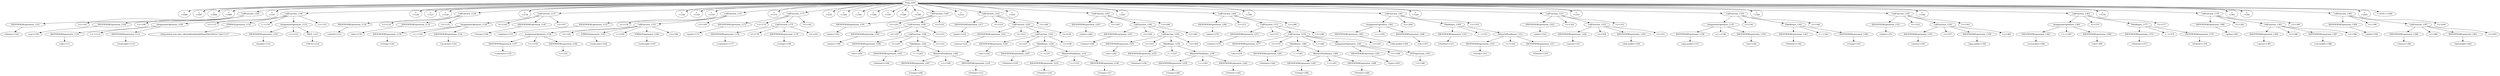 digraph {

"Prog_1095"->"<
>1096";
"Prog_1095"->"<
>1097";
"Prog_1095"->"<
>1098";
"Prog_1095"->"<
>1099";
"Prog_1095"->"CallFunction_1100";
"CallFunction_1100"->"IDENTIFIERExpression_1101";
"IDENTIFIERExpression_1101"->"<library>1102";
"CallFunction_1100"->"<(>1103";
"CallFunction_1100"->"IDENTIFIERExpression_1104";
"IDENTIFIERExpression_1104"->"<car>1105";
"CallFunction_1100"->"<)>1106";
"Prog_1095"->"<
>1107";
"Prog_1095"->"CallFunction_1108";
"CallFunction_1108"->"AssignmentOpetators_1109";
"AssignmentOpetators_1109"->"IDENTIFIERExpression_1110";
"IDENTIFIERExpression_1110"->"<dat>1111";
"AssignmentOpetators_1109"->"<<->1112";
"AssignmentOpetators_1109"->"IDENTIFIERExpression_1113";
"IDENTIFIERExpression_1113"->"<read.table>1114";
"CallFunction_1108"->"<(>1115";
"CallFunction_1108"->"STRINGExpression_1116";
"STRINGExpression_1116"->"<http://www.uvm.edu/~dhowell/methods8/DataFiles/Tab16-7.dat>1117";
"CallFunction_1108"->"<,>1118";
"CallFunction_1108"->"AssignmentOpetators_1119";
"AssignmentOpetators_1119"->"IDENTIFIERExpression_1120";
"IDENTIFIERExpression_1120"->"<header>1121";
"AssignmentOpetators_1119"->"<=>1122";
"AssignmentOpetators_1119"->"TRUE_1123";
"TRUE_1123"->"<TRUE>1124";
"CallFunction_1108"->"<)>1125";
"Prog_1095"->"<
>1126";
"Prog_1095"->"<
>1127";
"Prog_1095"->"<
>1128";
"Prog_1095"->"CallFunction_1129";
"CallFunction_1129"->"IDENTIFIERExpression_1130";
"IDENTIFIERExpression_1130"->"<attach>1131";
"CallFunction_1129"->"<(>1132";
"CallFunction_1129"->"IDENTIFIERExpression_1133";
"IDENTIFIERExpression_1133"->"<dat>1134";
"CallFunction_1129"->"<)>1135";
"Prog_1095"->"<
>1136";
"Prog_1095"->"CallFunction_1137";
"CallFunction_1137"->"AssignmentOpetators_1138";
"AssignmentOpetators_1138"->"IDENTIFIERExpression_1139";
"IDENTIFIERExpression_1139"->"<Group>1140";
"AssignmentOpetators_1138"->"<<->1141";
"AssignmentOpetators_1138"->"IDENTIFIERExpression_1142";
"IDENTIFIERExpression_1142"->"<as.factor>1143";
"CallFunction_1137"->"<(>1144";
"CallFunction_1137"->"IDENTIFIERExpression_1145";
"IDENTIFIERExpression_1145"->"<Group>1146";
"CallFunction_1137"->"<)>1147";
"Prog_1095"->"<
>1148";
"Prog_1095"->"<
>1149";
"Prog_1095"->"<
>1150";
"Prog_1095"->"CallFunction_1151";
"CallFunction_1151"->"IDENTIFIERExpression_1152";
"IDENTIFIERExpression_1152"->"<options>1153";
"CallFunction_1151"->"<(>1154";
"CallFunction_1151"->"CallFunction_1155";
"CallFunction_1155"->"AssignmentOpetators_1156";
"AssignmentOpetators_1156"->"IDENTIFIERExpression_1157";
"IDENTIFIERExpression_1157"->"<contrasts>1158";
"AssignmentOpetators_1156"->"<=>1159";
"AssignmentOpetators_1156"->"IDENTIFIERExpression_1160";
"IDENTIFIERExpression_1160"->"<c>1161";
"CallFunction_1155"->"<(>1162";
"CallFunction_1155"->"STRINGExpression_1163";
"STRINGExpression_1163"->"<contr.sum>1164";
"CallFunction_1155"->"<,>1165";
"CallFunction_1155"->"STRINGExpression_1166";
"STRINGExpression_1166"->"<contr.poly>1167";
"CallFunction_1155"->"<)>1168";
"CallFunction_1151"->"<)>1169";
"Prog_1095"->"<
>1170";
"Prog_1095"->"CallFunction_1171";
"CallFunction_1171"->"IDENTIFIERExpression_1172";
"IDENTIFIERExpression_1172"->"<print>1173";
"CallFunction_1171"->"<(>1174";
"CallFunction_1171"->"CallFunction_1175";
"CallFunction_1175"->"IDENTIFIERExpression_1176";
"IDENTIFIERExpression_1176"->"<contrasts>1177";
"CallFunction_1175"->"<(>1178";
"CallFunction_1175"->"IDENTIFIERExpression_1179";
"IDENTIFIERExpression_1179"->"<Group>1180";
"CallFunction_1175"->"<)>1181";
"CallFunction_1171"->"<)>1182";
"Prog_1095"->"<
>1183";
"Prog_1095"->"<
>1184";
"Prog_1095"->"<
>1185";
"Prog_1095"->"<
>1186";
"Prog_1095"->"<
>1187";
"Prog_1095"->"<
>1188";
"Prog_1095"->"<
>1189";
"Prog_1095"->"CallFunction_1190";
"CallFunction_1190"->"IDENTIFIERExpression_1191";
"IDENTIFIERExpression_1191"->"<print>1192";
"CallFunction_1190"->"<(>1193";
"CallFunction_1190"->"CallFunction_1194";
"CallFunction_1194"->"IDENTIFIERExpression_1195";
"IDENTIFIERExpression_1195"->"<anova>1196";
"CallFunction_1194"->"<(>1197";
"CallFunction_1194"->"CallFunction_1198";
"CallFunction_1198"->"IDENTIFIERExpression_1199";
"IDENTIFIERExpression_1199"->"<aov>1200";
"CallFunction_1198"->"<(>1201";
"CallFunction_1198"->"TildeBinary_1202";
"TildeBinary_1202"->"IDENTIFIERExpression_1203";
"IDENTIFIERExpression_1203"->"<Posttest>1204";
"TildeBinary_1202"->"<~>1205";
"TildeBinary_1202"->"MinusOrPlusBinary_1206";
"MinusOrPlusBinary_1206"->"IDENTIFIERExpression_1207";
"IDENTIFIERExpression_1207"->"<Group>1208";
"MinusOrPlusBinary_1206"->"<+>1209";
"MinusOrPlusBinary_1206"->"IDENTIFIERExpression_1210";
"IDENTIFIERExpression_1210"->"<Pretest>1211";
"CallFunction_1198"->"<)>1212";
"CallFunction_1194"->"<)>1213";
"CallFunction_1190"->"<)>1214";
"Prog_1095"->"<
>1215";
"Prog_1095"->"CallFunction_1216";
"CallFunction_1216"->"IDENTIFIERExpression_1217";
"IDENTIFIERExpression_1217"->"<print>1218";
"CallFunction_1216"->"<(>1219";
"CallFunction_1216"->"CallFunction_1220";
"CallFunction_1220"->"IDENTIFIERExpression_1221";
"IDENTIFIERExpression_1221"->"<anova>1222";
"CallFunction_1220"->"<(>1223";
"CallFunction_1220"->"CallFunction_1224";
"CallFunction_1224"->"IDENTIFIERExpression_1225";
"IDENTIFIERExpression_1225"->"<aov>1226";
"CallFunction_1224"->"<(>1227";
"CallFunction_1224"->"TildeBinary_1228";
"TildeBinary_1228"->"IDENTIFIERExpression_1229";
"IDENTIFIERExpression_1229"->"<Posttest>1230";
"TildeBinary_1228"->"<~>1231";
"TildeBinary_1228"->"MinusOrPlusBinary_1232";
"MinusOrPlusBinary_1232"->"IDENTIFIERExpression_1233";
"IDENTIFIERExpression_1233"->"<Pretest>1234";
"MinusOrPlusBinary_1232"->"<+>1235";
"MinusOrPlusBinary_1232"->"IDENTIFIERExpression_1236";
"IDENTIFIERExpression_1236"->"<Group>1237";
"CallFunction_1224"->"<)>1238";
"CallFunction_1220"->"<)>1239";
"CallFunction_1216"->"<)>1240";
"Prog_1095"->"<
>1241";
"Prog_1095"->"CallFunction_1242";
"CallFunction_1242"->"IDENTIFIERExpression_1243";
"IDENTIFIERExpression_1243"->"<print>1244";
"CallFunction_1242"->"<(>1245";
"CallFunction_1242"->"CallFunction_1246";
"CallFunction_1246"->"IDENTIFIERExpression_1247";
"IDENTIFIERExpression_1247"->"<Anova>1248";
"CallFunction_1246"->"<(>1249";
"CallFunction_1246"->"CallFunction_1250";
"CallFunction_1250"->"IDENTIFIERExpression_1251";
"IDENTIFIERExpression_1251"->"<aov>1252";
"CallFunction_1250"->"<(>1253";
"CallFunction_1250"->"TildeBinary_1254";
"TildeBinary_1254"->"IDENTIFIERExpression_1255";
"IDENTIFIERExpression_1255"->"<Posttest>1256";
"TildeBinary_1254"->"<~>1257";
"TildeBinary_1254"->"MinusOrPlusBinary_1258";
"MinusOrPlusBinary_1258"->"IDENTIFIERExpression_1259";
"IDENTIFIERExpression_1259"->"<Group>1260";
"MinusOrPlusBinary_1258"->"<+>1261";
"MinusOrPlusBinary_1258"->"IDENTIFIERExpression_1262";
"IDENTIFIERExpression_1262"->"<Pretest>1263";
"CallFunction_1250"->"<)>1264";
"CallFunction_1246"->"<)>1265";
"CallFunction_1242"->"<)>1266";
"Prog_1095"->"<
>1267";
"Prog_1095"->"CallFunction_1268";
"CallFunction_1268"->"IDENTIFIERExpression_1269";
"IDENTIFIERExpression_1269"->"<print>1270";
"CallFunction_1268"->"<(>1271";
"CallFunction_1268"->"CallFunction_1272";
"CallFunction_1272"->"IDENTIFIERExpression_1273";
"IDENTIFIERExpression_1273"->"<Anova>1274";
"CallFunction_1272"->"<(>1275";
"CallFunction_1272"->"CallFunction_1276";
"CallFunction_1276"->"IDENTIFIERExpression_1277";
"IDENTIFIERExpression_1277"->"<aov>1278";
"CallFunction_1276"->"<(>1279";
"CallFunction_1276"->"TildeBinary_1280";
"TildeBinary_1280"->"IDENTIFIERExpression_1281";
"IDENTIFIERExpression_1281"->"<Posttest>1282";
"TildeBinary_1280"->"<~>1283";
"TildeBinary_1280"->"MinusOrPlusBinary_1284";
"MinusOrPlusBinary_1284"->"IDENTIFIERExpression_1285";
"IDENTIFIERExpression_1285"->"<Group>1286";
"MinusOrPlusBinary_1284"->"<+>1287";
"MinusOrPlusBinary_1284"->"IDENTIFIERExpression_1288";
"IDENTIFIERExpression_1288"->"<Pretest>1289";
"CallFunction_1276"->"<,>1290";
"CallFunction_1276"->"AssignmentOpetators_1291";
"AssignmentOpetators_1291"->"IDENTIFIERExpression_1292";
"IDENTIFIERExpression_1292"->"<type>1293";
"AssignmentOpetators_1291"->"<=>1294";
"AssignmentOpetators_1291"->"INTExpression_1295";
"INTExpression_1295"->"<3>1296";
"CallFunction_1276"->"<)>1297";
"CallFunction_1272"->"<)>1298";
"CallFunction_1268"->"<)>1299";
"Prog_1095"->"<
>1300";
"Prog_1095"->"CallFunction_1301";
"CallFunction_1301"->"AssignmentOpetators_1302";
"AssignmentOpetators_1302"->"IDENTIFIERExpression_1303";
"IDENTIFIERExpression_1303"->"<full.model>1304";
"AssignmentOpetators_1302"->"<<->1305";
"AssignmentOpetators_1302"->"IDENTIFIERExpression_1306";
"IDENTIFIERExpression_1306"->"<lm>1307";
"CallFunction_1301"->"<(>1308";
"CallFunction_1301"->"TildeBinary_1309";
"TildeBinary_1309"->"IDENTIFIERExpression_1310";
"IDENTIFIERExpression_1310"->"<Posttest>1311";
"TildeBinary_1309"->"<~>1312";
"TildeBinary_1309"->"MinusOrPlusBinary_1313";
"MinusOrPlusBinary_1313"->"IDENTIFIERExpression_1314";
"IDENTIFIERExpression_1314"->"<Group>1315";
"MinusOrPlusBinary_1313"->"<+>1316";
"MinusOrPlusBinary_1313"->"IDENTIFIERExpression_1317";
"IDENTIFIERExpression_1317"->"<Pretest>1318";
"CallFunction_1301"->"<)>1319";
"Prog_1095"->"<
>1320";
"Prog_1095"->"CallFunction_1321";
"CallFunction_1321"->"IDENTIFIERExpression_1322";
"IDENTIFIERExpression_1322"->"<print>1323";
"CallFunction_1321"->"<(>1324";
"CallFunction_1321"->"CallFunction_1325";
"CallFunction_1325"->"IDENTIFIERExpression_1326";
"IDENTIFIERExpression_1326"->"<anova>1327";
"CallFunction_1325"->"<(>1328";
"CallFunction_1325"->"IDENTIFIERExpression_1329";
"IDENTIFIERExpression_1329"->"<full.model>1330";
"CallFunction_1325"->"<)>1331";
"CallFunction_1321"->"<)>1332";
"Prog_1095"->"<
>1333";
"Prog_1095"->"CallFunction_1334";
"CallFunction_1334"->"AssignmentOpetators_1335";
"AssignmentOpetators_1335"->"IDENTIFIERExpression_1336";
"IDENTIFIERExpression_1336"->"<grp.model>1337";
"AssignmentOpetators_1335"->"<<->1338";
"AssignmentOpetators_1335"->"IDENTIFIERExpression_1339";
"IDENTIFIERExpression_1339"->"<lm>1340";
"CallFunction_1334"->"<(>1341";
"CallFunction_1334"->"TildeBinary_1342";
"TildeBinary_1342"->"IDENTIFIERExpression_1343";
"IDENTIFIERExpression_1343"->"<Posttest>1344";
"TildeBinary_1342"->"<~>1345";
"TildeBinary_1342"->"IDENTIFIERExpression_1346";
"IDENTIFIERExpression_1346"->"<Group>1347";
"CallFunction_1334"->"<)>1348";
"Prog_1095"->"<
>1349";
"Prog_1095"->"CallFunction_1350";
"CallFunction_1350"->"IDENTIFIERExpression_1351";
"IDENTIFIERExpression_1351"->"<print>1352";
"CallFunction_1350"->"<(>1353";
"CallFunction_1350"->"CallFunction_1354";
"CallFunction_1354"->"IDENTIFIERExpression_1355";
"IDENTIFIERExpression_1355"->"<anova>1356";
"CallFunction_1354"->"<(>1357";
"CallFunction_1354"->"IDENTIFIERExpression_1358";
"IDENTIFIERExpression_1358"->"<grp.model>1359";
"CallFunction_1354"->"<)>1360";
"CallFunction_1350"->"<)>1361";
"Prog_1095"->"<
>1362";
"Prog_1095"->"CallFunction_1363";
"CallFunction_1363"->"AssignmentOpetators_1364";
"AssignmentOpetators_1364"->"IDENTIFIERExpression_1365";
"IDENTIFIERExpression_1365"->"<cov.model>1366";
"AssignmentOpetators_1364"->"<<->1367";
"AssignmentOpetators_1364"->"IDENTIFIERExpression_1368";
"IDENTIFIERExpression_1368"->"<lm>1369";
"CallFunction_1363"->"<(>1370";
"CallFunction_1363"->"TildeBinary_1371";
"TildeBinary_1371"->"IDENTIFIERExpression_1372";
"IDENTIFIERExpression_1372"->"<Posttest>1373";
"TildeBinary_1371"->"<~>1374";
"TildeBinary_1371"->"IDENTIFIERExpression_1375";
"IDENTIFIERExpression_1375"->"<Pretest>1376";
"CallFunction_1363"->"<)>1377";
"Prog_1095"->"<
>1378";
"Prog_1095"->"CallFunction_1379";
"CallFunction_1379"->"IDENTIFIERExpression_1380";
"IDENTIFIERExpression_1380"->"<print>1381";
"CallFunction_1379"->"<(>1382";
"CallFunction_1379"->"CallFunction_1383";
"CallFunction_1383"->"IDENTIFIERExpression_1384";
"IDENTIFIERExpression_1384"->"<anova>1385";
"CallFunction_1383"->"<(>1386";
"CallFunction_1383"->"IDENTIFIERExpression_1387";
"IDENTIFIERExpression_1387"->"<cov.model>1388";
"CallFunction_1383"->"<)>1389";
"CallFunction_1379"->"<)>1390";
"Prog_1095"->"<
>1391";
"Prog_1095"->"<
>1392";
"Prog_1095"->"CallFunction_1393";
"CallFunction_1393"->"IDENTIFIERExpression_1394";
"IDENTIFIERExpression_1394"->"<print>1395";
"CallFunction_1393"->"<(>1396";
"CallFunction_1393"->"CallFunction_1397";
"CallFunction_1397"->"IDENTIFIERExpression_1398";
"IDENTIFIERExpression_1398"->"<Anova>1399";
"CallFunction_1397"->"<(>1400";
"CallFunction_1397"->"IDENTIFIERExpression_1401";
"IDENTIFIERExpression_1401"->"<full.model>1402";
"CallFunction_1397"->"<)>1403";
"CallFunction_1393"->"<)>1404";
"Prog_1095"->"<
>1405";
"Prog_1095"->"<<EOF>>1406";
}
